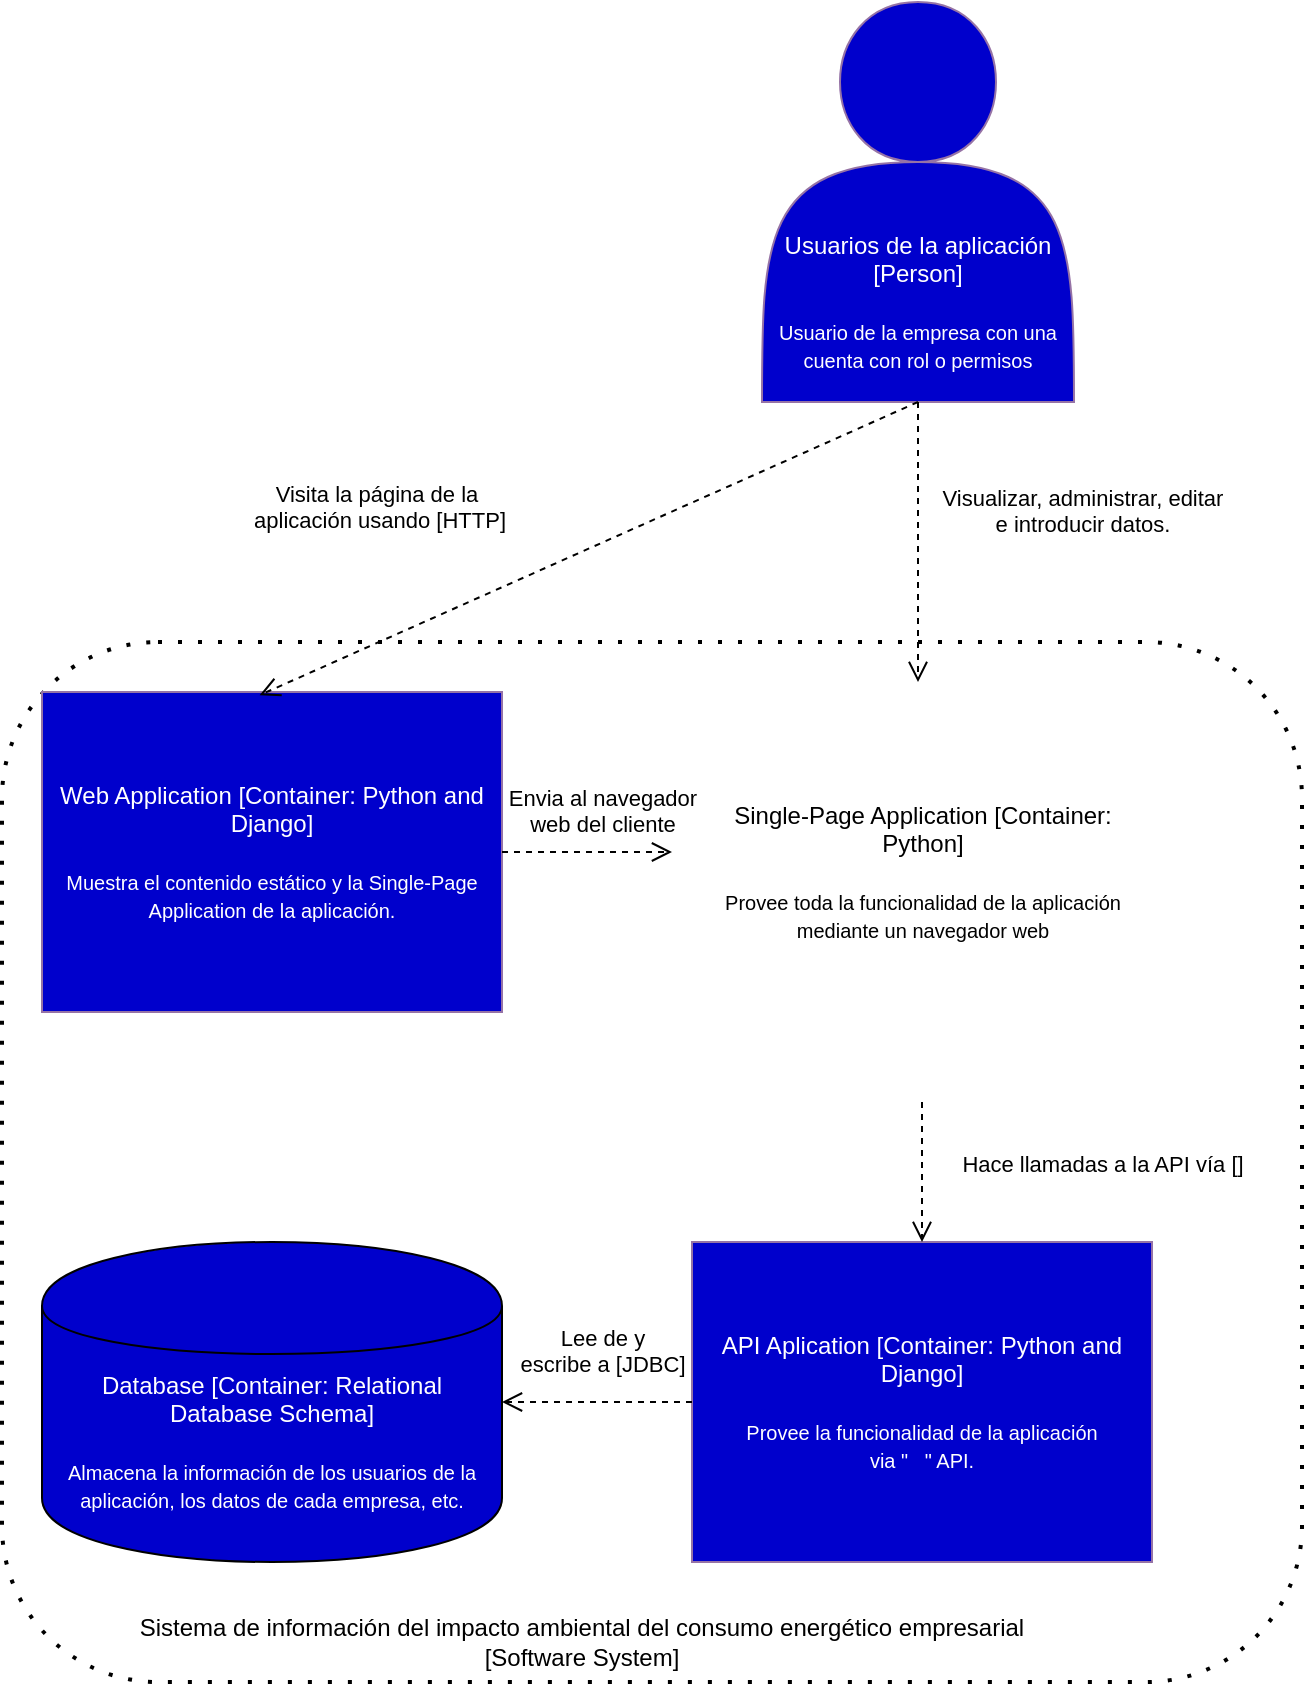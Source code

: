<mxfile version="12.1.8" type="device" pages="1"><diagram id="3Z2ZcejMLSyxtcBdhxQQ" name="Page-1"><mxGraphModel dx="1024" dy="485" grid="1" gridSize="10" guides="1" tooltips="1" connect="1" arrows="1" fold="1" page="1" pageScale="1" pageWidth="827" pageHeight="1169" math="0" shadow="0"><root><mxCell id="0"/><mxCell id="1" parent="0"/><mxCell id="FLCQTuQeDQTq-B6jzAod-25" value="" style="shape=ext;rounded=1;html=1;whiteSpace=wrap;dashed=1;dashPattern=1 4;fillColor=#FFFFFF;gradientColor=none;strokeWidth=2;perimeterSpacing=1;" vertex="1" parent="1"><mxGeometry x="10" y="330" width="650" height="520" as="geometry"/></mxCell><mxCell id="5pxbBMU2dYQVKHbRQ92b-2" value="&lt;br&gt;&lt;br&gt;&lt;br&gt;&lt;font color=&quot;#ffffff&quot;&gt;&lt;br&gt;&lt;br&gt;&lt;br&gt;&lt;br&gt;Usuarios de la aplicación [Person]&lt;br&gt;&lt;br&gt;&lt;font style=&quot;font-size: 10px&quot;&gt;Usuario de la empresa con una cuenta con rol o permisos&lt;/font&gt;&lt;br&gt;&lt;/font&gt;" style="shape=actor;whiteSpace=wrap;html=1;fillColor=#0000CC;strokeColor=#9673a6;gradientColor=none;" parent="1" vertex="1"><mxGeometry x="390" y="10" width="156" height="200" as="geometry"/></mxCell><mxCell id="5pxbBMU2dYQVKHbRQ92b-3" value="Visualizar, administrar, editar &lt;br&gt;e introducir datos." style="html=1;verticalAlign=bottom;endArrow=open;dashed=1;endSize=8;exitX=0.5;exitY=1;exitDx=0;exitDy=0;" parent="1" source="5pxbBMU2dYQVKHbRQ92b-2" edge="1"><mxGeometry y="82" relative="1" as="geometry"><mxPoint x="426" y="320" as="sourcePoint"/><mxPoint x="468" y="350" as="targetPoint"/><mxPoint as="offset"/></mxGeometry></mxCell><mxCell id="FLCQTuQeDQTq-B6jzAod-8" value="" style="shape=image;html=1;verticalAlign=top;verticalLabelPosition=bottom;labelBackgroundColor=#ffffff;imageAspect=0;aspect=fixed;image=https://cdn0.iconfinder.com/data/icons/ikooni-outline-free-basic/128/free-15-128.png" vertex="1" parent="1"><mxGeometry x="345" y="310" width="250" height="250" as="geometry"/></mxCell><mxCell id="FLCQTuQeDQTq-B6jzAod-12" value="Single-Page Application [Container: Python]&lt;br&gt;&lt;br&gt;&lt;span style=&quot;font-size: 10px&quot;&gt;Provee toda la funcionalidad de la aplicación mediante un navegador web&lt;/span&gt;" style="text;html=1;strokeColor=none;fillColor=none;align=center;verticalAlign=middle;whiteSpace=wrap;rounded=0;" vertex="1" parent="1"><mxGeometry x="361.5" y="420" width="217" height="50" as="geometry"/></mxCell><mxCell id="FLCQTuQeDQTq-B6jzAod-16" value="&lt;span style=&quot;white-space: normal&quot;&gt;&lt;font color=&quot;#ffffff&quot;&gt;Web Application [Container: Python and Django]&lt;br&gt;&lt;br&gt;&lt;font style=&quot;font-size: 10px&quot;&gt;Muestra el contenido estático y la Single-Page Application de la aplicación.&lt;/font&gt;&lt;/font&gt;&lt;br&gt;&lt;/span&gt;" style="rounded=0;whiteSpace=wrap;html=1;fillColor=#0000CC;strokeColor=#9673a6;" vertex="1" parent="1"><mxGeometry x="30" y="355" width="230" height="160" as="geometry"/></mxCell><mxCell id="FLCQTuQeDQTq-B6jzAod-17" value="Visita la página de la&lt;br&gt;&amp;nbsp;aplicación usando [HTTP]" style="html=1;verticalAlign=bottom;endArrow=open;dashed=1;endSize=8;exitX=0.5;exitY=1;exitDx=0;exitDy=0;entryX=0.473;entryY=0.01;entryDx=0;entryDy=0;entryPerimeter=0;" edge="1" parent="1" source="5pxbBMU2dYQVKHbRQ92b-2" target="FLCQTuQeDQTq-B6jzAod-16"><mxGeometry x="0.525" y="-48" relative="1" as="geometry"><mxPoint x="110" y="260" as="sourcePoint"/><mxPoint x="110" y="400" as="targetPoint"/><mxPoint as="offset"/></mxGeometry></mxCell><mxCell id="FLCQTuQeDQTq-B6jzAod-18" value="Envia al navegador &lt;br&gt;web del cliente" style="html=1;verticalAlign=bottom;endArrow=open;dashed=1;endSize=8;exitX=1;exitY=0.5;exitDx=0;exitDy=0;entryX=0;entryY=0.5;entryDx=0;entryDy=0;" edge="1" parent="1" source="FLCQTuQeDQTq-B6jzAod-16" target="FLCQTuQeDQTq-B6jzAod-8"><mxGeometry x="0.176" y="5" relative="1" as="geometry"><mxPoint x="240" y="170" as="sourcePoint"/><mxPoint x="240" y="310" as="targetPoint"/><mxPoint as="offset"/></mxGeometry></mxCell><mxCell id="FLCQTuQeDQTq-B6jzAod-19" value="&lt;span style=&quot;color: rgb(255 , 255 , 255)&quot;&gt;Database [Container: Relational &lt;br&gt;Database Schema]&lt;/span&gt;&lt;br style=&quot;color: rgb(255 , 255 , 255)&quot;&gt;&lt;br style=&quot;color: rgb(255 , 255 , 255)&quot;&gt;&lt;font style=&quot;color: rgb(255 , 255 , 255) ; font-size: 10px&quot;&gt;Almacena la información de los usuarios de la aplicación, los datos de cada empresa, etc.&lt;/font&gt;" style="shape=cylinder;whiteSpace=wrap;html=1;boundedLbl=1;backgroundOutline=1;fillColor=#0000CC;" vertex="1" parent="1"><mxGeometry x="30" y="630" width="230" height="160" as="geometry"/></mxCell><mxCell id="FLCQTuQeDQTq-B6jzAod-22" value="&lt;span style=&quot;white-space: normal&quot;&gt;&lt;font color=&quot;#ffffff&quot;&gt;API Aplication [Container: Python and Django]&lt;br&gt;&lt;br&gt;&lt;font style=&quot;font-size: 10px&quot;&gt;Provee la funcionalidad de la aplicación &lt;br&gt;via &quot;&amp;nbsp; &amp;nbsp;&quot; API.&lt;/font&gt;&lt;/font&gt;&lt;br&gt;&lt;/span&gt;" style="rounded=0;whiteSpace=wrap;html=1;fillColor=#0000CC;strokeColor=#9673a6;" vertex="1" parent="1"><mxGeometry x="355" y="630" width="230" height="160" as="geometry"/></mxCell><mxCell id="FLCQTuQeDQTq-B6jzAod-23" value="Hace llamadas a la API vía []" style="html=1;verticalAlign=bottom;endArrow=open;dashed=1;endSize=8;entryX=0.5;entryY=0;entryDx=0;entryDy=0;" edge="1" parent="1" source="FLCQTuQeDQTq-B6jzAod-8" target="FLCQTuQeDQTq-B6jzAod-22"><mxGeometry x="0.143" y="90" relative="1" as="geometry"><mxPoint x="690" y="470" as="sourcePoint"/><mxPoint x="478" y="360" as="targetPoint"/><mxPoint as="offset"/></mxGeometry></mxCell><mxCell id="FLCQTuQeDQTq-B6jzAod-24" value="Lee de y &lt;br&gt;escribe a [JDBC]" style="html=1;verticalAlign=bottom;endArrow=open;dashed=1;endSize=8;exitX=0;exitY=0.5;exitDx=0;exitDy=0;entryX=1;entryY=0.5;entryDx=0;entryDy=0;" edge="1" parent="1" source="FLCQTuQeDQTq-B6jzAod-22" target="FLCQTuQeDQTq-B6jzAod-19"><mxGeometry x="-0.053" y="-10" relative="1" as="geometry"><mxPoint x="370" y="870" as="sourcePoint"/><mxPoint x="370" y="1010" as="targetPoint"/><mxPoint as="offset"/></mxGeometry></mxCell><mxCell id="FLCQTuQeDQTq-B6jzAod-26" value="Sistema de información del impacto ambiental del consumo energético empresarial [Software System]" style="text;html=1;strokeColor=none;fillColor=none;align=center;verticalAlign=middle;whiteSpace=wrap;rounded=0;" vertex="1" parent="1"><mxGeometry x="70" y="820" width="460" height="20" as="geometry"/></mxCell></root></mxGraphModel></diagram></mxfile>